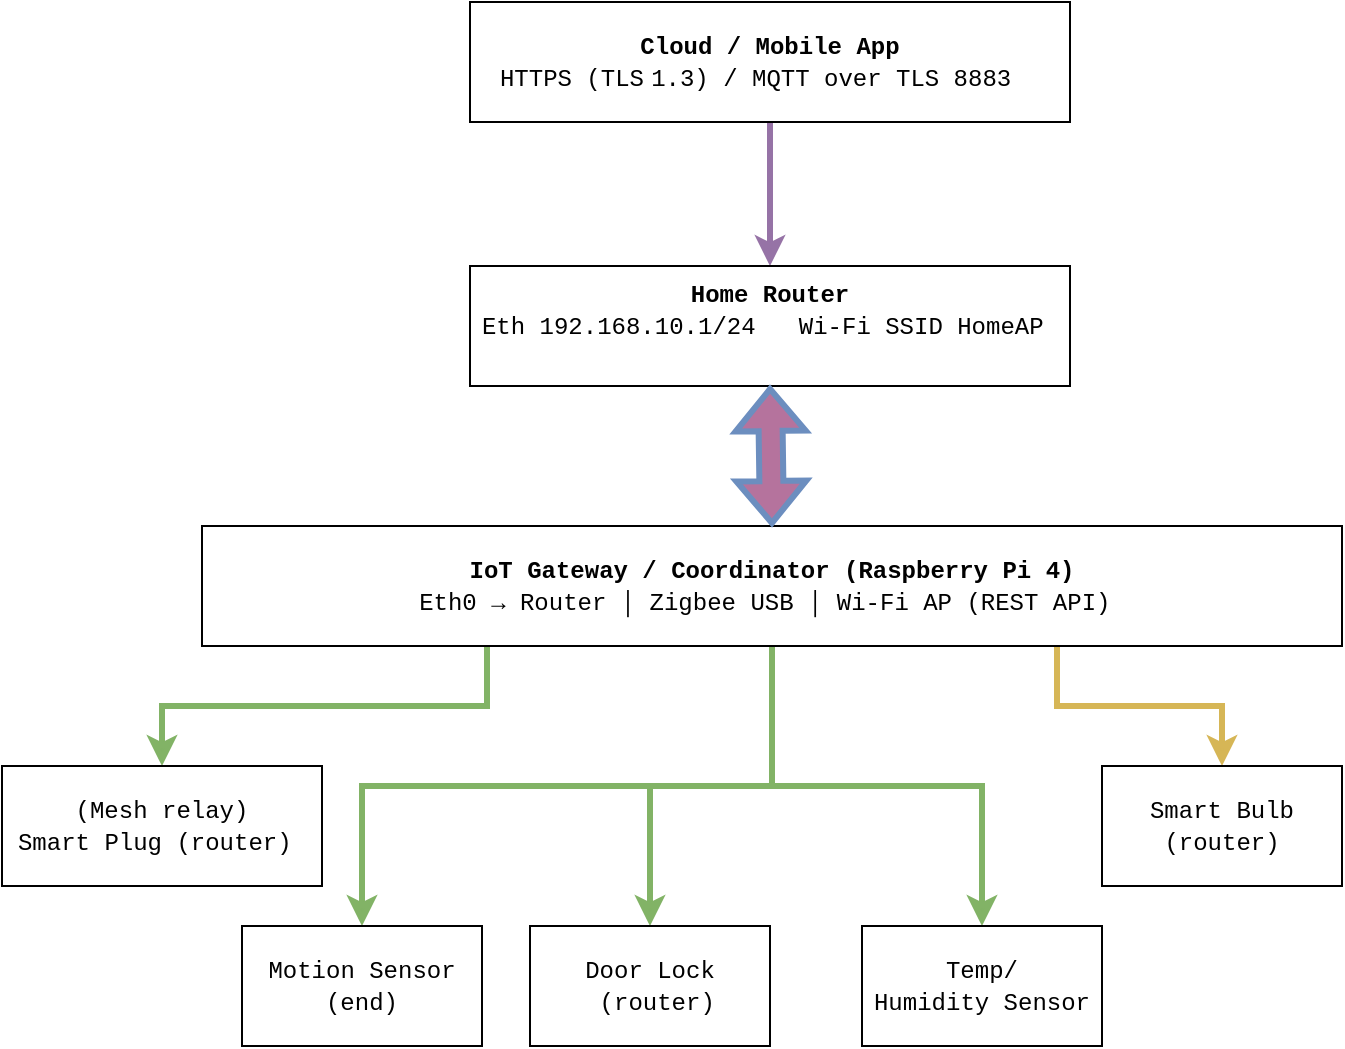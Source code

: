 <mxfile version="27.0.9">
  <diagram name="Страница — 1" id="NXayj0lxbqnLVFikcGzJ">
    <mxGraphModel dx="1028" dy="659" grid="1" gridSize="12" guides="1" tooltips="1" connect="1" arrows="1" fold="1" page="1" pageScale="1" pageWidth="827" pageHeight="1169" math="0" shadow="0">
      <root>
        <mxCell id="0" />
        <mxCell id="1" parent="0" />
        <mxCell id="aTqNYP3ACEKHmbK2jb6x-13" style="edgeStyle=orthogonalEdgeStyle;rounded=0;orthogonalLoop=1;jettySize=auto;html=1;exitX=0.5;exitY=1;exitDx=0;exitDy=0;entryX=0.5;entryY=0;entryDx=0;entryDy=0;fillColor=#e1d5e7;strokeColor=#9673a6;strokeWidth=3;" edge="1" parent="1" source="aTqNYP3ACEKHmbK2jb6x-2" target="aTqNYP3ACEKHmbK2jb6x-3">
          <mxGeometry relative="1" as="geometry" />
        </mxCell>
        <mxCell id="aTqNYP3ACEKHmbK2jb6x-2" value="&lt;span style=&quot;font-size:9.0pt;mso-bidi-font-size:&lt;br/&gt;11.0pt;line-height:115%;font-family:&amp;quot;Courier New&amp;quot;;mso-fareast-font-family:&amp;quot;MS Mincho&amp;quot;;&lt;br/&gt;mso-fareast-theme-font:minor-fareast;mso-bidi-font-family:&amp;quot;Times New Roman&amp;quot;;&lt;br/&gt;mso-bidi-theme-font:minor-bidi;mso-ansi-language:EN-US;mso-fareast-language:&lt;br/&gt;EN-US;mso-bidi-language:AR-SA&quot; lang=&quot;EN-US&quot;&gt;&lt;b&gt;Cloud / Mobile App&lt;/b&gt;&lt;/span&gt;&lt;div&gt;&lt;span style=&quot;font-size:9.0pt;mso-bidi-font-size:&lt;br/&gt;11.0pt;line-height:115%;font-family:&amp;quot;Courier New&amp;quot;;mso-fareast-font-family:&amp;quot;MS Mincho&amp;quot;;&lt;br/&gt;mso-fareast-theme-font:minor-fareast;mso-bidi-font-family:&amp;quot;Times New Roman&amp;quot;;&lt;br/&gt;mso-bidi-theme-font:minor-bidi;mso-ansi-language:EN-US;mso-fareast-language:&lt;br/&gt;EN-US;mso-bidi-language:AR-SA&quot; lang=&quot;EN-US&quot;&gt;&lt;span style=&quot;font-size: 9pt; line-height: 115%;&quot; lang=&quot;EN-US&quot;&gt;HTTPS (TLS 1.3) / MQTT over TLS&amp;nbsp;8883&amp;nbsp;&amp;nbsp;&lt;/span&gt;&lt;/span&gt;&lt;/div&gt;" style="rounded=0;whiteSpace=wrap;html=1;" vertex="1" parent="1">
          <mxGeometry x="264" y="108" width="300" height="60" as="geometry" />
        </mxCell>
        <mxCell id="aTqNYP3ACEKHmbK2jb6x-3" value="&lt;span style=&quot;font-size:9.0pt;mso-bidi-font-size:&lt;br/&gt;11.0pt;line-height:115%;font-family:&amp;quot;Courier New&amp;quot;;mso-fareast-font-family:&amp;quot;MS Mincho&amp;quot;;&lt;br/&gt;mso-fareast-theme-font:minor-fareast;mso-bidi-font-family:&amp;quot;Times New Roman&amp;quot;;&lt;br/&gt;mso-bidi-theme-font:minor-bidi;mso-ansi-language:EN-US;mso-fareast-language:&lt;br/&gt;EN-US;mso-bidi-language:AR-SA&quot; lang=&quot;EN-US&quot;&gt;&lt;b&gt;Home Router&lt;/b&gt;&lt;/span&gt;&lt;div&gt;&lt;span style=&quot;font-size:9.0pt;mso-bidi-font-size:&lt;br/&gt;11.0pt;line-height:115%;font-family:&amp;quot;Courier New&amp;quot;;mso-fareast-font-family:&amp;quot;MS Mincho&amp;quot;;&lt;br/&gt;mso-fareast-theme-font:minor-fareast;mso-bidi-font-family:&amp;quot;Times New Roman&amp;quot;;&lt;br/&gt;mso-bidi-theme-font:minor-bidi;mso-ansi-language:EN-US;mso-fareast-language:&lt;br/&gt;EN-US;mso-bidi-language:AR-SA&quot; lang=&quot;EN-US&quot;&gt;&lt;span style=&quot;font-size: 9pt; line-height: 115%;&quot; lang=&quot;EN-US&quot;&gt;Eth&amp;nbsp;192.168.10.1/24&amp;nbsp;&amp;nbsp; Wi‑Fi&amp;nbsp;SSID&amp;nbsp;HomeAP&amp;nbsp; &amp;nbsp;&lt;/span&gt;&lt;/span&gt;&lt;/div&gt;" style="rounded=0;whiteSpace=wrap;html=1;" vertex="1" parent="1">
          <mxGeometry x="264" y="240" width="300" height="60" as="geometry" />
        </mxCell>
        <mxCell id="aTqNYP3ACEKHmbK2jb6x-10" style="edgeStyle=orthogonalEdgeStyle;rounded=0;orthogonalLoop=1;jettySize=auto;html=1;exitX=0.25;exitY=1;exitDx=0;exitDy=0;fillColor=#d5e8d4;strokeColor=#82b366;strokeWidth=3;" edge="1" parent="1" source="aTqNYP3ACEKHmbK2jb6x-4" target="aTqNYP3ACEKHmbK2jb6x-5">
          <mxGeometry relative="1" as="geometry" />
        </mxCell>
        <mxCell id="aTqNYP3ACEKHmbK2jb6x-11" style="edgeStyle=orthogonalEdgeStyle;rounded=0;orthogonalLoop=1;jettySize=auto;html=1;exitX=0.5;exitY=1;exitDx=0;exitDy=0;entryX=0.5;entryY=0;entryDx=0;entryDy=0;fillColor=#d5e8d4;strokeColor=#82b366;strokeWidth=3;" edge="1" parent="1" source="aTqNYP3ACEKHmbK2jb6x-4" target="aTqNYP3ACEKHmbK2jb6x-8">
          <mxGeometry relative="1" as="geometry" />
        </mxCell>
        <mxCell id="aTqNYP3ACEKHmbK2jb6x-12" style="edgeStyle=orthogonalEdgeStyle;rounded=0;orthogonalLoop=1;jettySize=auto;html=1;exitX=0.5;exitY=1;exitDx=0;exitDy=0;entryX=0.5;entryY=0;entryDx=0;entryDy=0;fillColor=#d5e8d4;strokeColor=#82b366;strokeWidth=3;" edge="1" parent="1" source="aTqNYP3ACEKHmbK2jb6x-4" target="aTqNYP3ACEKHmbK2jb6x-6">
          <mxGeometry relative="1" as="geometry" />
        </mxCell>
        <mxCell id="aTqNYP3ACEKHmbK2jb6x-16" style="edgeStyle=orthogonalEdgeStyle;rounded=0;orthogonalLoop=1;jettySize=auto;html=1;exitX=0.75;exitY=1;exitDx=0;exitDy=0;entryX=0.5;entryY=0;entryDx=0;entryDy=0;fillColor=#fff2cc;strokeColor=#d6b656;strokeWidth=3;" edge="1" parent="1" source="aTqNYP3ACEKHmbK2jb6x-4" target="aTqNYP3ACEKHmbK2jb6x-7">
          <mxGeometry relative="1" as="geometry" />
        </mxCell>
        <mxCell id="aTqNYP3ACEKHmbK2jb6x-18" style="edgeStyle=orthogonalEdgeStyle;rounded=0;orthogonalLoop=1;jettySize=auto;html=1;exitX=0.5;exitY=1;exitDx=0;exitDy=0;entryX=0.5;entryY=0;entryDx=0;entryDy=0;fillColor=#d5e8d4;strokeColor=#82b366;strokeWidth=3;" edge="1" parent="1" source="aTqNYP3ACEKHmbK2jb6x-4" target="aTqNYP3ACEKHmbK2jb6x-9">
          <mxGeometry relative="1" as="geometry" />
        </mxCell>
        <mxCell id="aTqNYP3ACEKHmbK2jb6x-4" value="&lt;span style=&quot;font-size:9.0pt;mso-bidi-font-size:&lt;br/&gt;11.0pt;line-height:115%;font-family:&amp;quot;Courier New&amp;quot;;mso-fareast-font-family:&amp;quot;MS Mincho&amp;quot;;&lt;br/&gt;mso-fareast-theme-font:minor-fareast;mso-bidi-font-family:&amp;quot;Times New Roman&amp;quot;;&lt;br/&gt;mso-bidi-theme-font:minor-bidi;mso-ansi-language:EN-US;mso-fareast-language:&lt;br/&gt;EN-US;mso-bidi-language:AR-SA&quot; lang=&quot;EN-US&quot;&gt;&lt;b&gt;IoT&amp;nbsp;Gateway / Coordinator&amp;nbsp;(Raspberry&amp;nbsp;Pi&amp;nbsp;4)&lt;/b&gt;&lt;br&gt;&lt;/span&gt;&lt;div&gt;&lt;span style=&quot;font-size:9.0pt;mso-bidi-font-size:&lt;br/&gt;11.0pt;line-height:115%;font-family:&amp;quot;Courier New&amp;quot;;mso-fareast-font-family:&amp;quot;MS Mincho&amp;quot;;&lt;br/&gt;mso-fareast-theme-font:minor-fareast;mso-bidi-font-family:&amp;quot;Times New Roman&amp;quot;;&lt;br/&gt;mso-bidi-theme-font:minor-bidi;mso-ansi-language:EN-US;mso-fareast-language:&lt;br/&gt;EN-US;mso-bidi-language:AR-SA&quot; lang=&quot;EN-US&quot;&gt;&lt;span style=&quot;font-size: 9pt; background-color: transparent; color: light-dark(rgb(0, 0, 0), rgb(255, 255, 255));&quot;&gt;Eth0&amp;nbsp;→&amp;nbsp;Router │ Zigbee&amp;nbsp;USB │ Wi‑Fi AP (REST&amp;nbsp;API)&lt;/span&gt;&amp;nbsp;&lt;/span&gt;&lt;/div&gt;" style="rounded=0;whiteSpace=wrap;html=1;" vertex="1" parent="1">
          <mxGeometry x="130" y="370" width="570" height="60" as="geometry" />
        </mxCell>
        <mxCell id="aTqNYP3ACEKHmbK2jb6x-5" value="&lt;span style=&quot;font-size:9.0pt;mso-bidi-font-size:&lt;br/&gt;11.0pt;line-height:115%;font-family:&amp;quot;Courier New&amp;quot;;mso-fareast-font-family:&amp;quot;MS Mincho&amp;quot;;&lt;br/&gt;mso-fareast-theme-font:minor-fareast;mso-bidi-font-family:&amp;quot;Times New Roman&amp;quot;;&lt;br/&gt;mso-bidi-theme-font:minor-bidi;mso-ansi-language:EN-US;mso-fareast-language:&lt;br/&gt;EN-US;mso-bidi-language:AR-SA&quot; lang=&quot;EN-US&quot;&gt;(Mesh relay)&lt;br&gt;&lt;/span&gt;&lt;div&gt;&lt;span style=&quot;font-size:9.0pt;mso-bidi-font-size:&lt;br/&gt;11.0pt;line-height:115%;font-family:&amp;quot;Courier New&amp;quot;;mso-fareast-font-family:&amp;quot;MS Mincho&amp;quot;;&lt;br/&gt;mso-fareast-theme-font:minor-fareast;mso-bidi-font-family:&amp;quot;Times New Roman&amp;quot;;&lt;br/&gt;mso-bidi-theme-font:minor-bidi;mso-ansi-language:EN-US;mso-fareast-language:&lt;br/&gt;EN-US;mso-bidi-language:AR-SA&quot; lang=&quot;EN-US&quot;&gt;&lt;span style=&quot;font-size: 9pt; background-color: transparent; color: light-dark(rgb(0, 0, 0), rgb(255, 255, 255));&quot;&gt;Smart&amp;nbsp;Plug&amp;nbsp;(router)&lt;/span&gt;&amp;nbsp;&lt;/span&gt;&lt;/div&gt;" style="rounded=0;whiteSpace=wrap;html=1;" vertex="1" parent="1">
          <mxGeometry x="30" y="490" width="160" height="60" as="geometry" />
        </mxCell>
        <mxCell id="aTqNYP3ACEKHmbK2jb6x-6" value="&lt;span style=&quot;font-size:9.0pt;mso-bidi-font-size:&lt;br/&gt;11.0pt;line-height:115%;font-family:&amp;quot;Courier New&amp;quot;;mso-fareast-font-family:&amp;quot;MS Mincho&amp;quot;;&lt;br/&gt;mso-fareast-theme-font:minor-fareast;mso-bidi-font-family:&amp;quot;Times New Roman&amp;quot;;&lt;br/&gt;mso-bidi-theme-font:minor-bidi;mso-ansi-language:EN-US;mso-fareast-language:&lt;br/&gt;EN-US;mso-bidi-language:AR-SA&quot; lang=&quot;EN-US&quot;&gt;Door&amp;nbsp;Lock&lt;/span&gt;&lt;div&gt;&lt;span style=&quot;font-size:9.0pt;mso-bidi-font-size:&lt;br/&gt;11.0pt;line-height:115%;font-family:&amp;quot;Courier New&amp;quot;;mso-fareast-font-family:&amp;quot;MS Mincho&amp;quot;;&lt;br/&gt;mso-fareast-theme-font:minor-fareast;mso-bidi-font-family:&amp;quot;Times New Roman&amp;quot;;&lt;br/&gt;mso-bidi-theme-font:minor-bidi;mso-ansi-language:EN-US;mso-fareast-language:&lt;br/&gt;EN-US;mso-bidi-language:AR-SA&quot; lang=&quot;EN-US&quot;&gt;&amp;nbsp;(router)&lt;/span&gt;&lt;/div&gt;" style="rounded=0;whiteSpace=wrap;html=1;" vertex="1" parent="1">
          <mxGeometry x="294" y="570" width="120" height="60" as="geometry" />
        </mxCell>
        <mxCell id="aTqNYP3ACEKHmbK2jb6x-7" value="&lt;span style=&quot;font-size:9.0pt;mso-bidi-font-size:&lt;br/&gt;11.0pt;line-height:115%;font-family:&amp;quot;Courier New&amp;quot;;mso-fareast-font-family:&amp;quot;MS Mincho&amp;quot;;&lt;br/&gt;mso-fareast-theme-font:minor-fareast;mso-bidi-font-family:&amp;quot;Times New Roman&amp;quot;;&lt;br/&gt;mso-bidi-theme-font:minor-bidi;mso-ansi-language:EN-US;mso-fareast-language:&lt;br/&gt;EN-US;mso-bidi-language:AR-SA&quot; lang=&quot;EN-US&quot;&gt;Smart&amp;nbsp;Bulb (router)&lt;/span&gt;" style="rounded=0;whiteSpace=wrap;html=1;" vertex="1" parent="1">
          <mxGeometry x="580" y="490" width="120" height="60" as="geometry" />
        </mxCell>
        <mxCell id="aTqNYP3ACEKHmbK2jb6x-8" value="&lt;span style=&quot;font-size:9.0pt;mso-bidi-font-size:&lt;br/&gt;11.0pt;line-height:115%;font-family:&amp;quot;Courier New&amp;quot;;mso-fareast-font-family:&amp;quot;MS Mincho&amp;quot;;&lt;br/&gt;mso-fareast-theme-font:minor-fareast;mso-bidi-font-family:&amp;quot;Times New Roman&amp;quot;;&lt;br/&gt;mso-bidi-theme-font:minor-bidi;mso-ansi-language:EN-US;mso-fareast-language:&lt;br/&gt;EN-US;mso-bidi-language:AR-SA&quot; lang=&quot;EN-US&quot;&gt;Motion&amp;nbsp;Sensor (end)&lt;/span&gt;" style="rounded=0;whiteSpace=wrap;html=1;" vertex="1" parent="1">
          <mxGeometry x="150" y="570" width="120" height="60" as="geometry" />
        </mxCell>
        <mxCell id="aTqNYP3ACEKHmbK2jb6x-9" value="&lt;span style=&quot;font-size:9.0pt;mso-bidi-font-size:&lt;br/&gt;11.0pt;line-height:115%;font-family:&amp;quot;Courier New&amp;quot;;mso-fareast-font-family:&amp;quot;MS Mincho&amp;quot;;&lt;br/&gt;mso-fareast-theme-font:minor-fareast;mso-bidi-font-family:&amp;quot;Times New Roman&amp;quot;;&lt;br/&gt;mso-bidi-theme-font:minor-bidi;mso-ansi-language:EN-US;mso-fareast-language:&lt;br/&gt;EN-US;mso-bidi-language:AR-SA&quot; lang=&quot;EN-US&quot;&gt;Temp/&lt;/span&gt;&lt;div&gt;&lt;span style=&quot;font-size:9.0pt;mso-bidi-font-size:&lt;br/&gt;11.0pt;line-height:115%;font-family:&amp;quot;Courier New&amp;quot;;mso-fareast-font-family:&amp;quot;MS Mincho&amp;quot;;&lt;br/&gt;mso-fareast-theme-font:minor-fareast;mso-bidi-font-family:&amp;quot;Times New Roman&amp;quot;;&lt;br/&gt;mso-bidi-theme-font:minor-bidi;mso-ansi-language:EN-US;mso-fareast-language:&lt;br/&gt;EN-US;mso-bidi-language:AR-SA&quot; lang=&quot;EN-US&quot;&gt;Humidity&amp;nbsp;Sensor&lt;/span&gt;&lt;/div&gt;" style="rounded=0;whiteSpace=wrap;html=1;strokeWidth=1;" vertex="1" parent="1">
          <mxGeometry x="460" y="570" width="120" height="60" as="geometry" />
        </mxCell>
        <mxCell id="aTqNYP3ACEKHmbK2jb6x-22" value="" style="shape=flexArrow;endArrow=classic;startArrow=classic;html=1;rounded=0;entryX=0.5;entryY=1;entryDx=0;entryDy=0;exitX=0.5;exitY=0;exitDx=0;exitDy=0;fillColor=#B5739D;strokeColor=#6c8ebf;strokeWidth=3;" edge="1" parent="1" source="aTqNYP3ACEKHmbK2jb6x-4" target="aTqNYP3ACEKHmbK2jb6x-3">
          <mxGeometry width="100" height="100" relative="1" as="geometry">
            <mxPoint x="432" y="400" as="sourcePoint" />
            <mxPoint x="532" y="300" as="targetPoint" />
          </mxGeometry>
        </mxCell>
      </root>
    </mxGraphModel>
  </diagram>
</mxfile>
